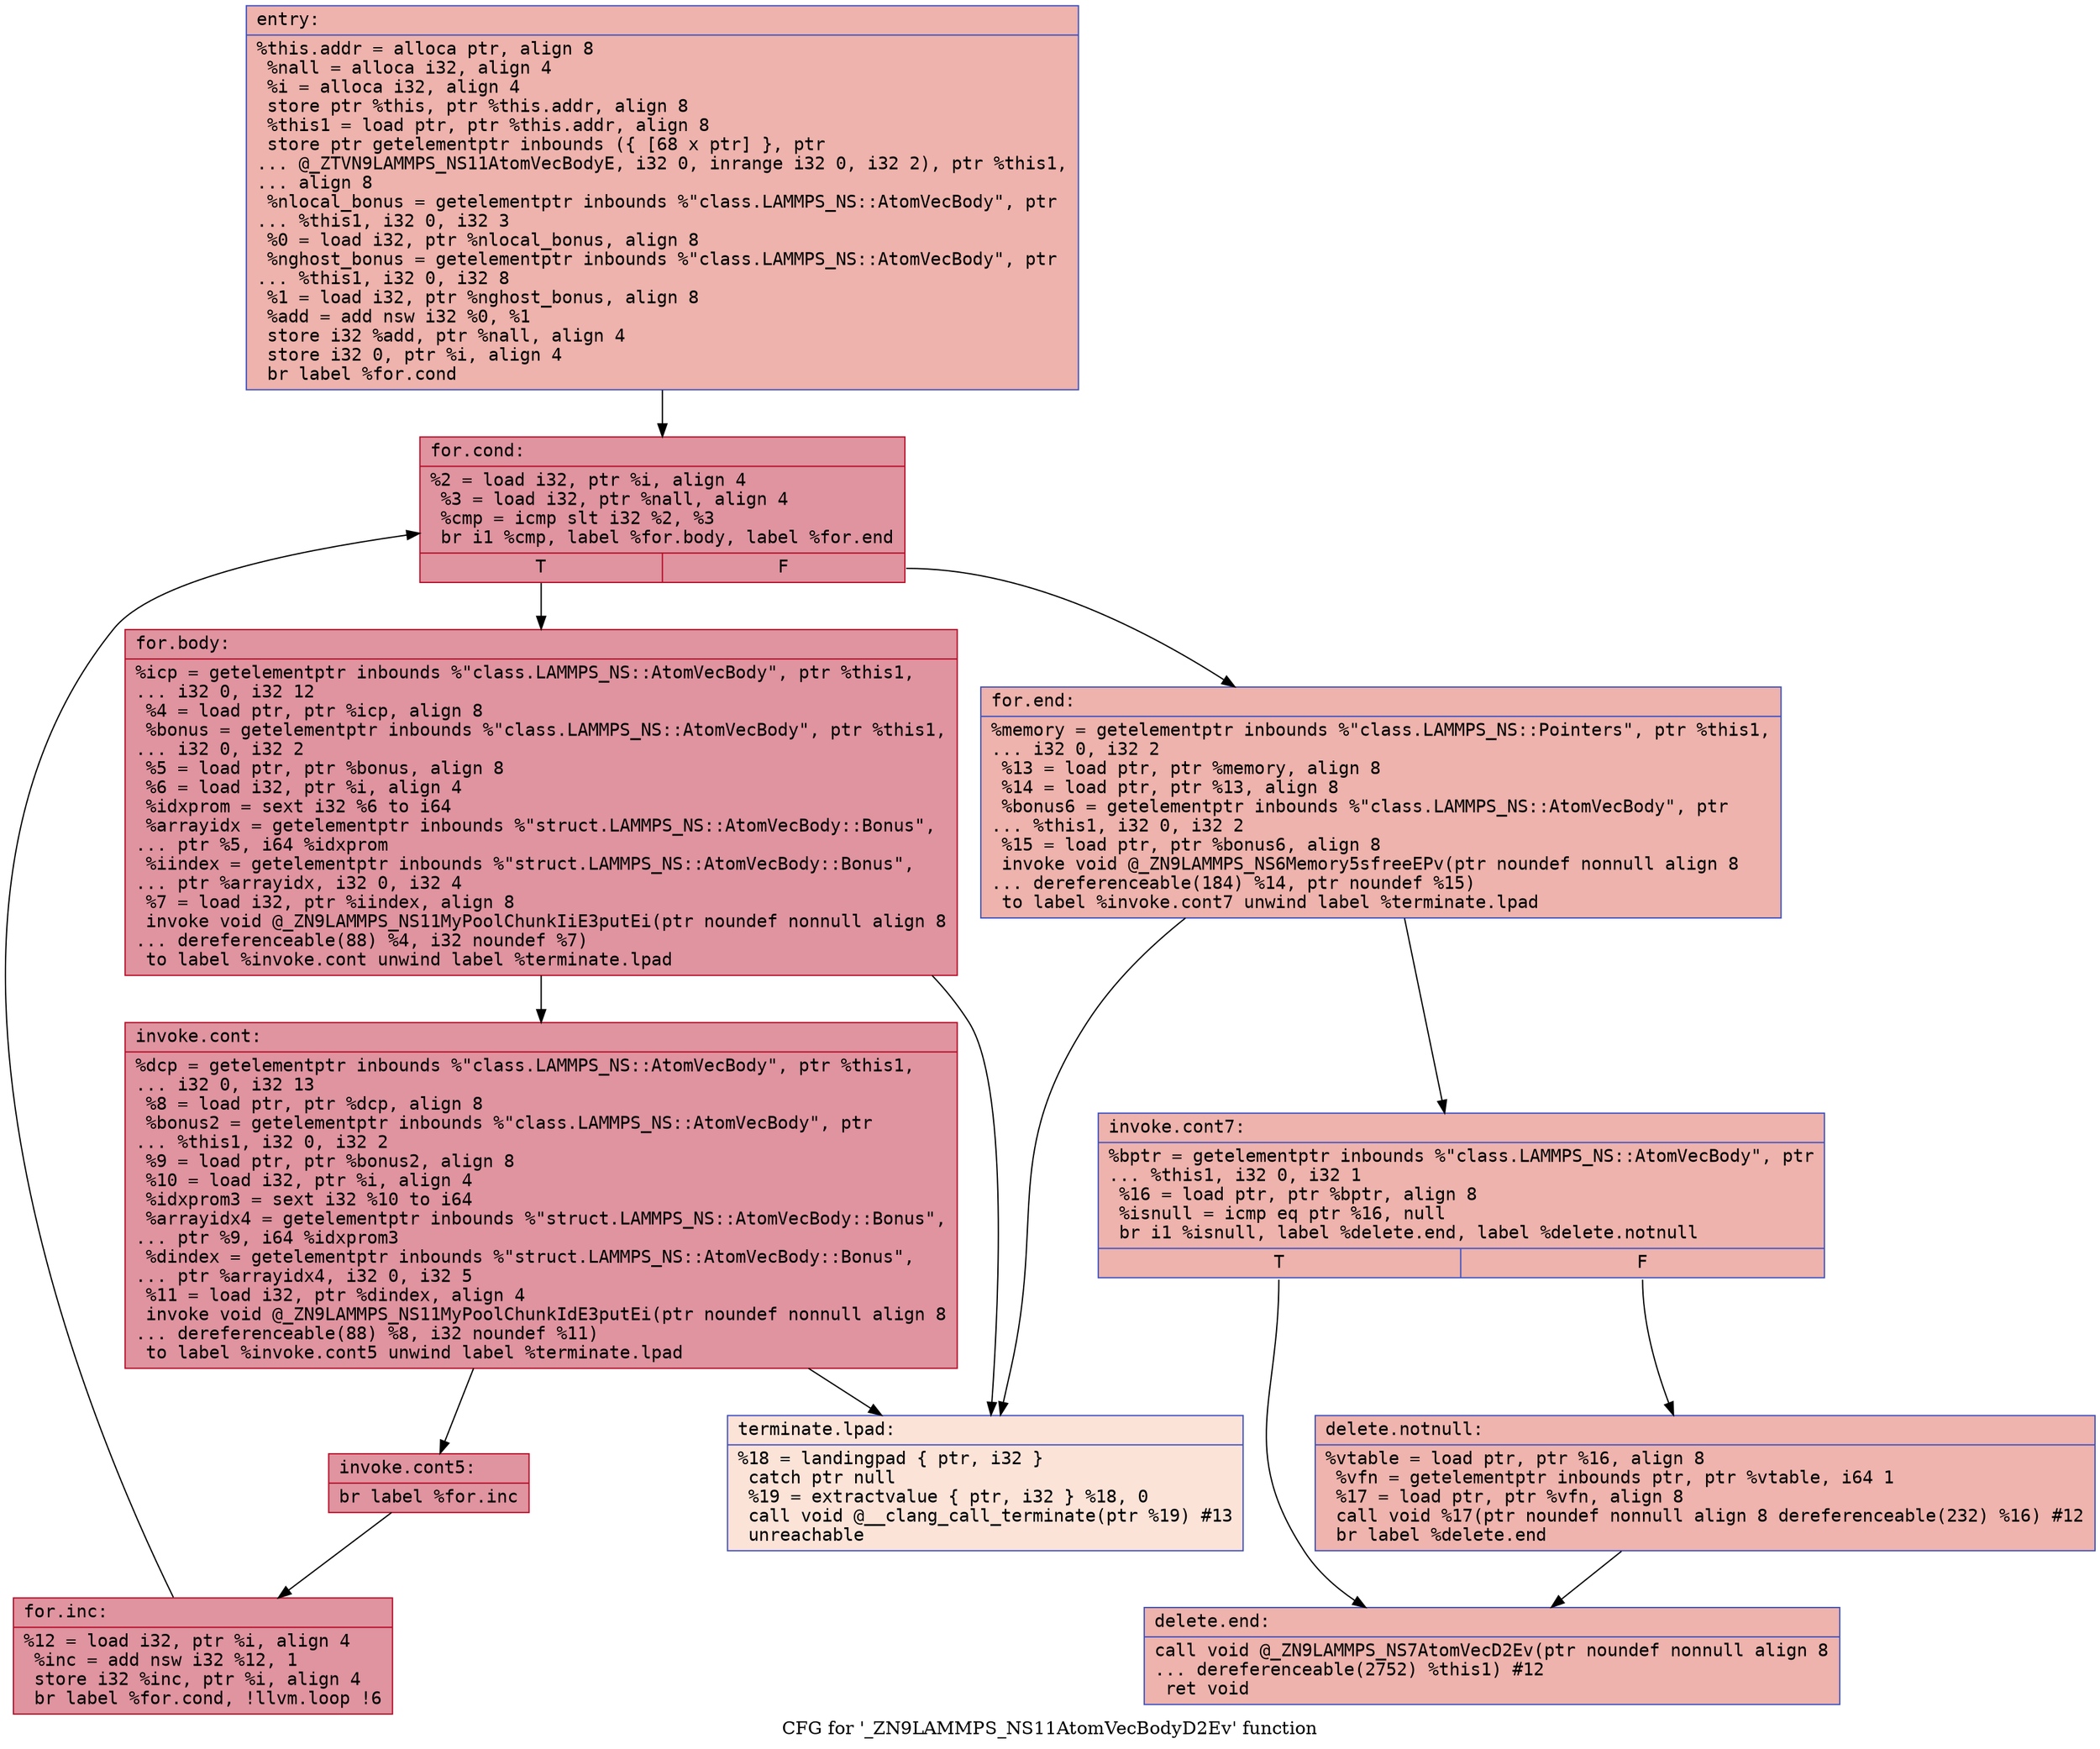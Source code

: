 digraph "CFG for '_ZN9LAMMPS_NS11AtomVecBodyD2Ev' function" {
	label="CFG for '_ZN9LAMMPS_NS11AtomVecBodyD2Ev' function";

	Node0x564c7b43ed40 [shape=record,color="#3d50c3ff", style=filled, fillcolor="#d6524470" fontname="Courier",label="{entry:\l|  %this.addr = alloca ptr, align 8\l  %nall = alloca i32, align 4\l  %i = alloca i32, align 4\l  store ptr %this, ptr %this.addr, align 8\l  %this1 = load ptr, ptr %this.addr, align 8\l  store ptr getelementptr inbounds (\{ [68 x ptr] \}, ptr\l... @_ZTVN9LAMMPS_NS11AtomVecBodyE, i32 0, inrange i32 0, i32 2), ptr %this1,\l... align 8\l  %nlocal_bonus = getelementptr inbounds %\"class.LAMMPS_NS::AtomVecBody\", ptr\l... %this1, i32 0, i32 3\l  %0 = load i32, ptr %nlocal_bonus, align 8\l  %nghost_bonus = getelementptr inbounds %\"class.LAMMPS_NS::AtomVecBody\", ptr\l... %this1, i32 0, i32 8\l  %1 = load i32, ptr %nghost_bonus, align 8\l  %add = add nsw i32 %0, %1\l  store i32 %add, ptr %nall, align 4\l  store i32 0, ptr %i, align 4\l  br label %for.cond\l}"];
	Node0x564c7b43ed40 -> Node0x564c7b43f3b0[tooltip="entry -> for.cond\nProbability 100.00%" ];
	Node0x564c7b43f3b0 [shape=record,color="#b70d28ff", style=filled, fillcolor="#b70d2870" fontname="Courier",label="{for.cond:\l|  %2 = load i32, ptr %i, align 4\l  %3 = load i32, ptr %nall, align 4\l  %cmp = icmp slt i32 %2, %3\l  br i1 %cmp, label %for.body, label %for.end\l|{<s0>T|<s1>F}}"];
	Node0x564c7b43f3b0:s0 -> Node0x564c7b43f5e0[tooltip="for.cond -> for.body\nProbability 96.88%" ];
	Node0x564c7b43f3b0:s1 -> Node0x564c7b43f660[tooltip="for.cond -> for.end\nProbability 3.12%" ];
	Node0x564c7b43f5e0 [shape=record,color="#b70d28ff", style=filled, fillcolor="#b70d2870" fontname="Courier",label="{for.body:\l|  %icp = getelementptr inbounds %\"class.LAMMPS_NS::AtomVecBody\", ptr %this1,\l... i32 0, i32 12\l  %4 = load ptr, ptr %icp, align 8\l  %bonus = getelementptr inbounds %\"class.LAMMPS_NS::AtomVecBody\", ptr %this1,\l... i32 0, i32 2\l  %5 = load ptr, ptr %bonus, align 8\l  %6 = load i32, ptr %i, align 4\l  %idxprom = sext i32 %6 to i64\l  %arrayidx = getelementptr inbounds %\"struct.LAMMPS_NS::AtomVecBody::Bonus\",\l... ptr %5, i64 %idxprom\l  %iindex = getelementptr inbounds %\"struct.LAMMPS_NS::AtomVecBody::Bonus\",\l... ptr %arrayidx, i32 0, i32 4\l  %7 = load i32, ptr %iindex, align 8\l  invoke void @_ZN9LAMMPS_NS11MyPoolChunkIiE3putEi(ptr noundef nonnull align 8\l... dereferenceable(88) %4, i32 noundef %7)\l          to label %invoke.cont unwind label %terminate.lpad\l}"];
	Node0x564c7b43f5e0 -> Node0x564c7b43ff80[tooltip="for.body -> invoke.cont\nProbability 100.00%" ];
	Node0x564c7b43f5e0 -> Node0x564c7b440000[tooltip="for.body -> terminate.lpad\nProbability 0.00%" ];
	Node0x564c7b43ff80 [shape=record,color="#b70d28ff", style=filled, fillcolor="#b70d2870" fontname="Courier",label="{invoke.cont:\l|  %dcp = getelementptr inbounds %\"class.LAMMPS_NS::AtomVecBody\", ptr %this1,\l... i32 0, i32 13\l  %8 = load ptr, ptr %dcp, align 8\l  %bonus2 = getelementptr inbounds %\"class.LAMMPS_NS::AtomVecBody\", ptr\l... %this1, i32 0, i32 2\l  %9 = load ptr, ptr %bonus2, align 8\l  %10 = load i32, ptr %i, align 4\l  %idxprom3 = sext i32 %10 to i64\l  %arrayidx4 = getelementptr inbounds %\"struct.LAMMPS_NS::AtomVecBody::Bonus\",\l... ptr %9, i64 %idxprom3\l  %dindex = getelementptr inbounds %\"struct.LAMMPS_NS::AtomVecBody::Bonus\",\l... ptr %arrayidx4, i32 0, i32 5\l  %11 = load i32, ptr %dindex, align 4\l  invoke void @_ZN9LAMMPS_NS11MyPoolChunkIdE3putEi(ptr noundef nonnull align 8\l... dereferenceable(88) %8, i32 noundef %11)\l          to label %invoke.cont5 unwind label %terminate.lpad\l}"];
	Node0x564c7b43ff80 -> Node0x564c7b43f780[tooltip="invoke.cont -> invoke.cont5\nProbability 100.00%" ];
	Node0x564c7b43ff80 -> Node0x564c7b440000[tooltip="invoke.cont -> terminate.lpad\nProbability 0.00%" ];
	Node0x564c7b43f780 [shape=record,color="#b70d28ff", style=filled, fillcolor="#b70d2870" fontname="Courier",label="{invoke.cont5:\l|  br label %for.inc\l}"];
	Node0x564c7b43f780 -> Node0x564c7b440e50[tooltip="invoke.cont5 -> for.inc\nProbability 100.00%" ];
	Node0x564c7b440e50 [shape=record,color="#b70d28ff", style=filled, fillcolor="#b70d2870" fontname="Courier",label="{for.inc:\l|  %12 = load i32, ptr %i, align 4\l  %inc = add nsw i32 %12, 1\l  store i32 %inc, ptr %i, align 4\l  br label %for.cond, !llvm.loop !6\l}"];
	Node0x564c7b440e50 -> Node0x564c7b43f3b0[tooltip="for.inc -> for.cond\nProbability 100.00%" ];
	Node0x564c7b43f660 [shape=record,color="#3d50c3ff", style=filled, fillcolor="#d6524470" fontname="Courier",label="{for.end:\l|  %memory = getelementptr inbounds %\"class.LAMMPS_NS::Pointers\", ptr %this1,\l... i32 0, i32 2\l  %13 = load ptr, ptr %memory, align 8\l  %14 = load ptr, ptr %13, align 8\l  %bonus6 = getelementptr inbounds %\"class.LAMMPS_NS::AtomVecBody\", ptr\l... %this1, i32 0, i32 2\l  %15 = load ptr, ptr %bonus6, align 8\l  invoke void @_ZN9LAMMPS_NS6Memory5sfreeEPv(ptr noundef nonnull align 8\l... dereferenceable(184) %14, ptr noundef %15)\l          to label %invoke.cont7 unwind label %terminate.lpad\l}"];
	Node0x564c7b43f660 -> Node0x564c7b441fd0[tooltip="for.end -> invoke.cont7\nProbability 100.00%" ];
	Node0x564c7b43f660 -> Node0x564c7b440000[tooltip="for.end -> terminate.lpad\nProbability 0.00%" ];
	Node0x564c7b441fd0 [shape=record,color="#3d50c3ff", style=filled, fillcolor="#d6524470" fontname="Courier",label="{invoke.cont7:\l|  %bptr = getelementptr inbounds %\"class.LAMMPS_NS::AtomVecBody\", ptr\l... %this1, i32 0, i32 1\l  %16 = load ptr, ptr %bptr, align 8\l  %isnull = icmp eq ptr %16, null\l  br i1 %isnull, label %delete.end, label %delete.notnull\l|{<s0>T|<s1>F}}"];
	Node0x564c7b441fd0:s0 -> Node0x564c7b4424c0[tooltip="invoke.cont7 -> delete.end\nProbability 37.50%" ];
	Node0x564c7b441fd0:s1 -> Node0x564c7b442510[tooltip="invoke.cont7 -> delete.notnull\nProbability 62.50%" ];
	Node0x564c7b442510 [shape=record,color="#3d50c3ff", style=filled, fillcolor="#d8564670" fontname="Courier",label="{delete.notnull:\l|  %vtable = load ptr, ptr %16, align 8\l  %vfn = getelementptr inbounds ptr, ptr %vtable, i64 1\l  %17 = load ptr, ptr %vfn, align 8\l  call void %17(ptr noundef nonnull align 8 dereferenceable(232) %16) #12\l  br label %delete.end\l}"];
	Node0x564c7b442510 -> Node0x564c7b4424c0[tooltip="delete.notnull -> delete.end\nProbability 100.00%" ];
	Node0x564c7b4424c0 [shape=record,color="#3d50c3ff", style=filled, fillcolor="#d6524470" fontname="Courier",label="{delete.end:\l|  call void @_ZN9LAMMPS_NS7AtomVecD2Ev(ptr noundef nonnull align 8\l... dereferenceable(2752) %this1) #12\l  ret void\l}"];
	Node0x564c7b440000 [shape=record,color="#3d50c3ff", style=filled, fillcolor="#f6bfa670" fontname="Courier",label="{terminate.lpad:\l|  %18 = landingpad \{ ptr, i32 \}\l          catch ptr null\l  %19 = extractvalue \{ ptr, i32 \} %18, 0\l  call void @__clang_call_terminate(ptr %19) #13\l  unreachable\l}"];
}
